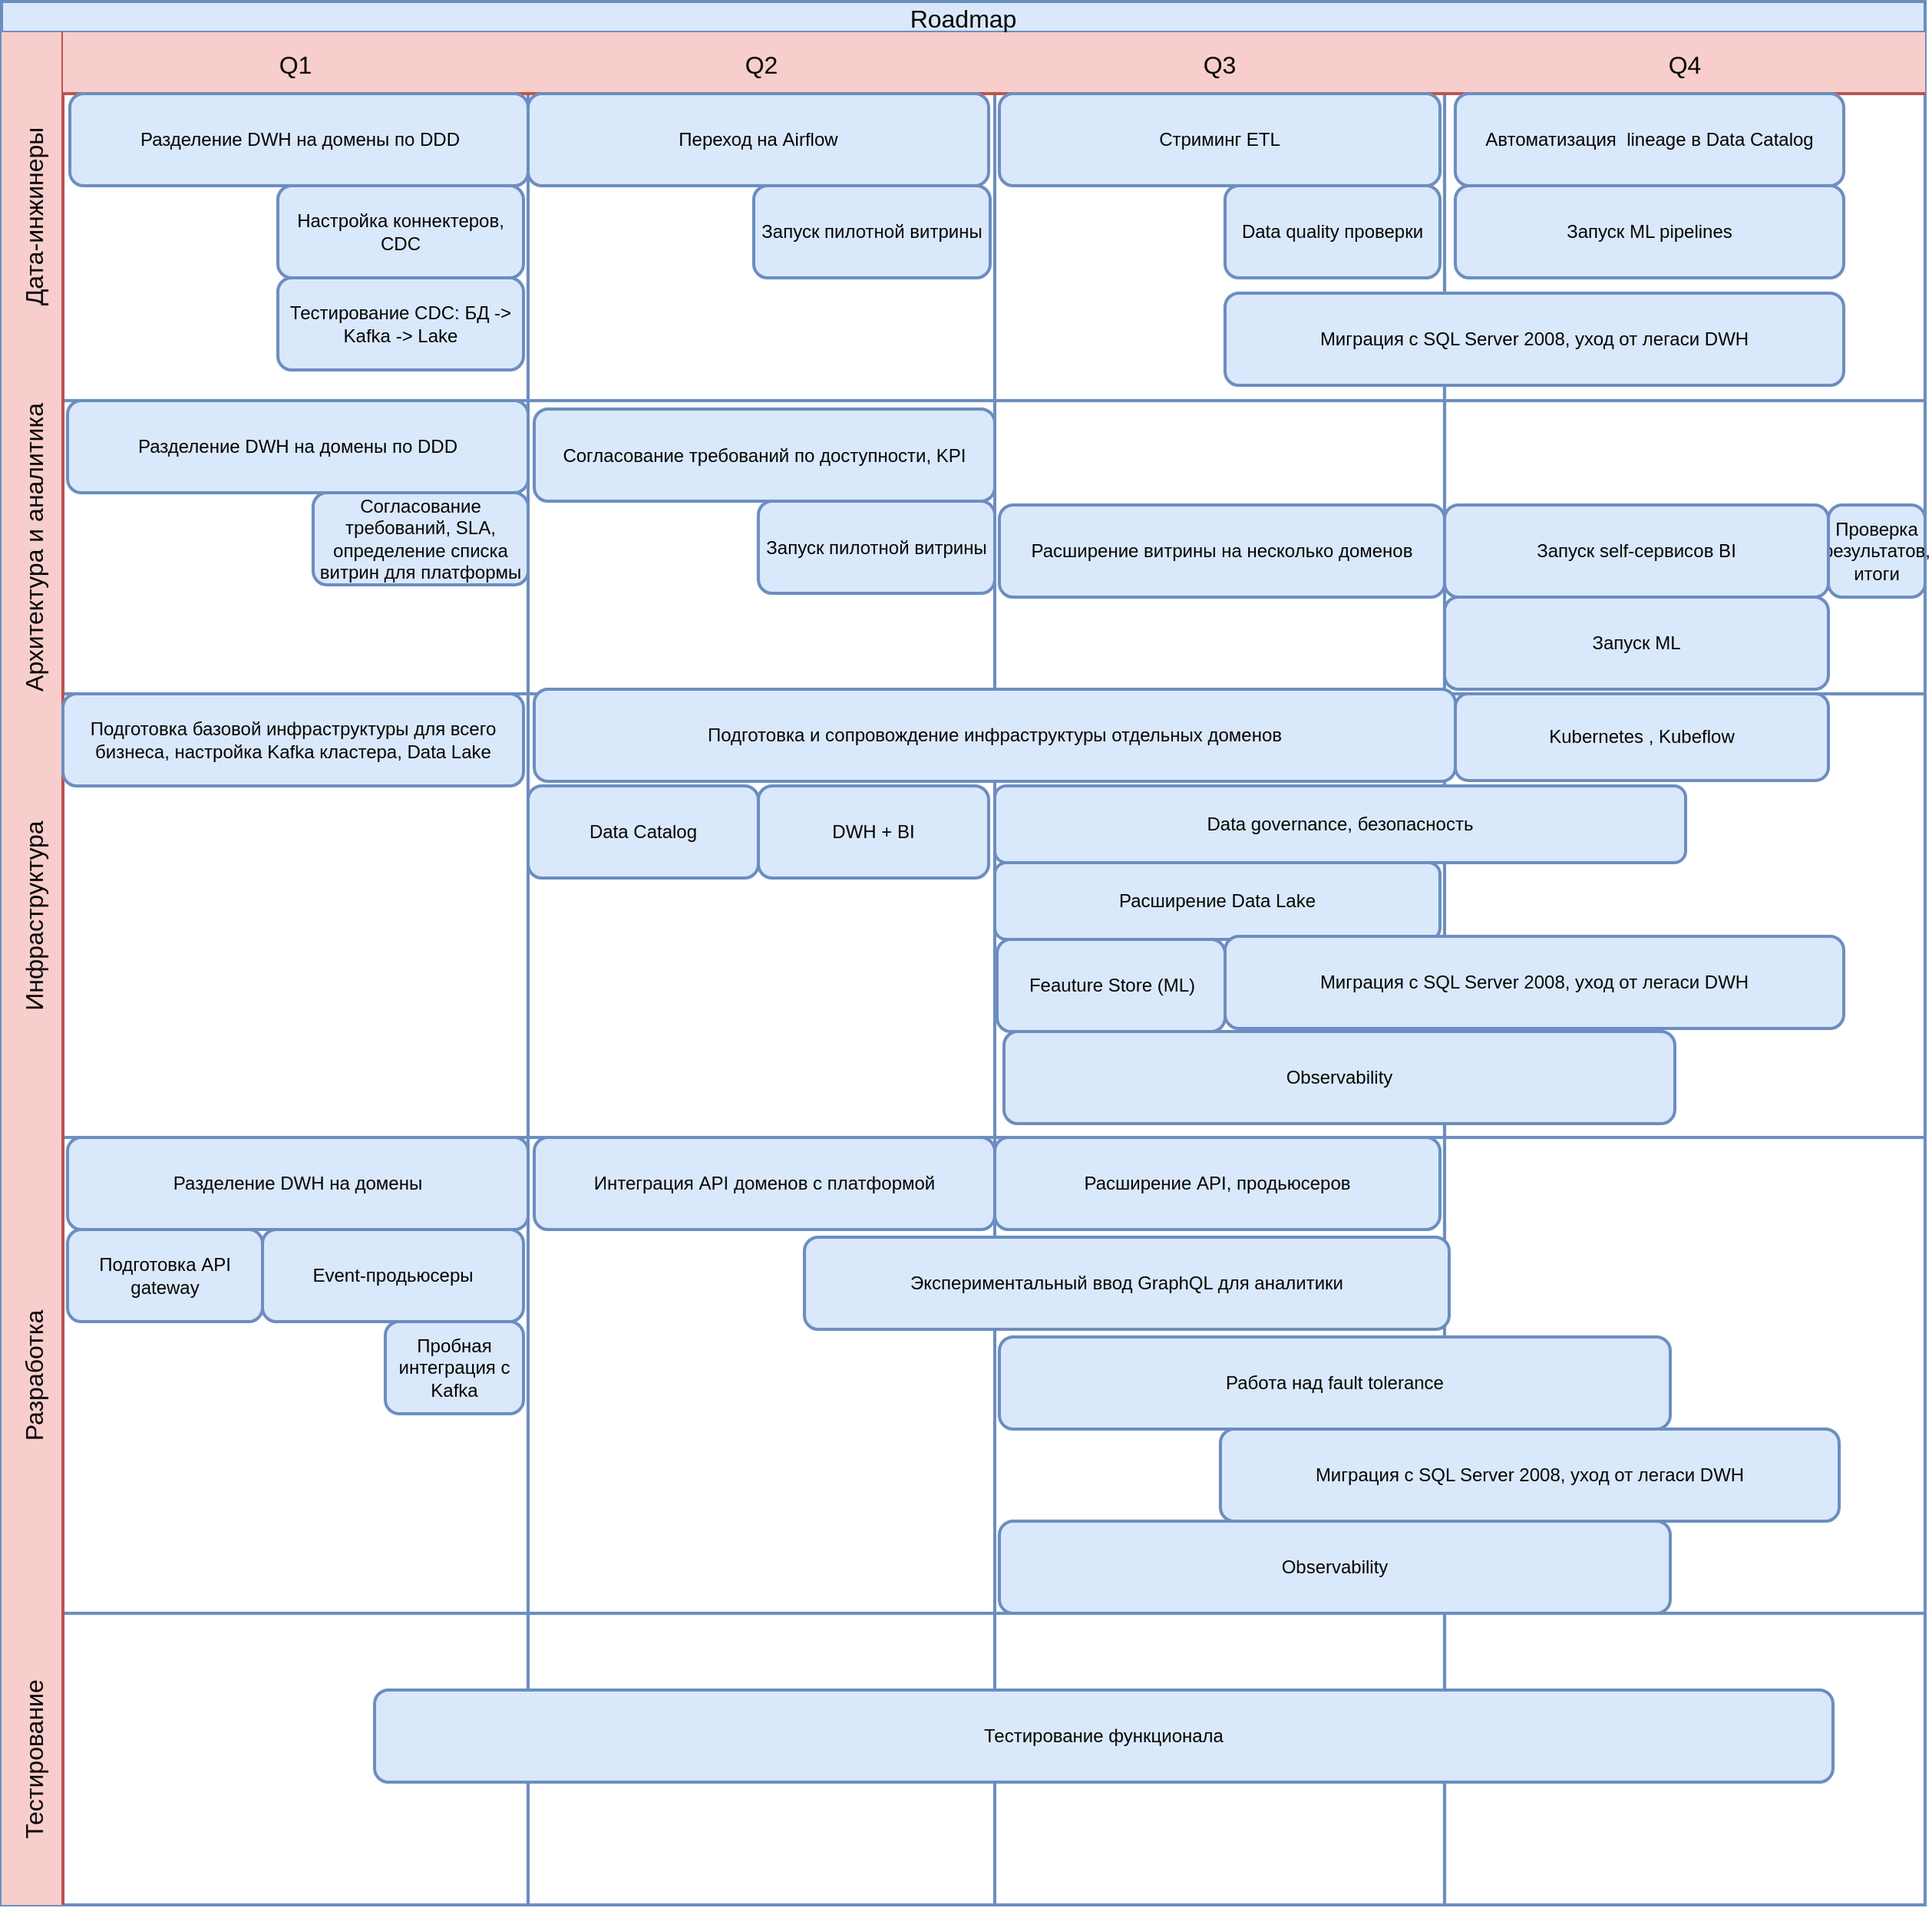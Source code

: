 <mxfile>
  <diagram name="Page-1" id="YRN0WnMYgHOlV0YsdTX_">
    <mxGraphModel dx="3495" dy="1430" grid="1" gridSize="10" guides="1" tooltips="1" connect="1" arrows="1" fold="1" page="1" pageScale="1" pageWidth="850" pageHeight="1100" math="0" shadow="0">
      <root>
        <mxCell id="0" />
        <mxCell id="1" parent="0" />
        <mxCell id="rOt4-90A1MVEIv9z5QQF-1" value="Roadmap" style="shape=table;childLayout=tableLayout;startSize=20;collapsible=0;recursiveResize=0;expand=0;fontSize=16;fillColor=#dae8fc;strokeColor=#6c8ebf;strokeWidth=2;" parent="1" vertex="1">
          <mxGeometry x="-240" y="60" width="1253" height="1240" as="geometry" />
        </mxCell>
        <mxCell id="rOt4-90A1MVEIv9z5QQF-2" value="Дата-инжинеры" style="shape=tableRow;horizontal=0;swimlaneHead=0;swimlaneBody=0;top=0;left=0;strokeColor=#b85450;bottom=0;right=0;dropTarget=0;fontStyle=0;fillColor=#f8cecc;points=[[0,0.5],[1,0.5]];portConstraint=eastwest;startSize=40;collapsible=0;recursiveResize=0;expand=0;fontSize=16;strokeWidth=2;" parent="rOt4-90A1MVEIv9z5QQF-1" vertex="1">
          <mxGeometry y="20" width="1253" height="240" as="geometry" />
        </mxCell>
        <mxCell id="rOt4-90A1MVEIv9z5QQF-3" value="Q1" style="swimlane;swimlaneHead=0;swimlaneBody=0;fontStyle=0;strokeColor=#b85450;connectable=0;fillColor=#f8cecc;startSize=40;collapsible=0;recursiveResize=0;expand=0;fontSize=16;strokeWidth=2;" parent="rOt4-90A1MVEIv9z5QQF-2" vertex="1">
          <mxGeometry x="40" width="303" height="240" as="geometry">
            <mxRectangle width="303" height="240" as="alternateBounds" />
          </mxGeometry>
        </mxCell>
        <mxCell id="rOt4-90A1MVEIv9z5QQF-4" value="Разделение DWH на домены по DDD" style="rounded=1;whiteSpace=wrap;html=1;fillColor=#dae8fc;strokeColor=#6c8ebf;strokeWidth=2;" parent="rOt4-90A1MVEIv9z5QQF-3" vertex="1">
          <mxGeometry x="4.5" y="40" width="298.5" height="60" as="geometry" />
        </mxCell>
        <mxCell id="20" value="Настройка коннектеров, CDC" style="rounded=1;whiteSpace=wrap;html=1;fillColor=#dae8fc;strokeColor=#6c8ebf;strokeWidth=2;" parent="rOt4-90A1MVEIv9z5QQF-3" vertex="1">
          <mxGeometry x="140" y="100" width="160" height="60" as="geometry" />
        </mxCell>
        <mxCell id="32" value="Тестирование CDC: БД -&amp;gt; Kafka -&amp;gt; Lake" style="rounded=1;whiteSpace=wrap;html=1;fillColor=#dae8fc;strokeColor=#6c8ebf;strokeWidth=2;" parent="rOt4-90A1MVEIv9z5QQF-3" vertex="1">
          <mxGeometry x="140" y="160" width="160" height="60" as="geometry" />
        </mxCell>
        <mxCell id="rOt4-90A1MVEIv9z5QQF-5" value="Q2" style="swimlane;swimlaneHead=0;swimlaneBody=0;fontStyle=0;strokeColor=#b85450;connectable=0;fillColor=#f8cecc;startSize=40;collapsible=0;recursiveResize=0;expand=0;fontSize=16;strokeWidth=2;" parent="rOt4-90A1MVEIv9z5QQF-2" vertex="1">
          <mxGeometry x="343" width="304" height="240" as="geometry">
            <mxRectangle width="304" height="240" as="alternateBounds" />
          </mxGeometry>
        </mxCell>
        <mxCell id="rOt4-90A1MVEIv9z5QQF-28" value="Переход на Airflow" style="rounded=1;whiteSpace=wrap;html=1;fillColor=#dae8fc;strokeColor=#6c8ebf;strokeWidth=2;" parent="rOt4-90A1MVEIv9z5QQF-5" vertex="1">
          <mxGeometry y="40" width="300" height="60" as="geometry" />
        </mxCell>
        <mxCell id="40" value="Запуск пилотной витрины" style="rounded=1;whiteSpace=wrap;html=1;fillColor=#dae8fc;strokeColor=#6c8ebf;strokeWidth=2;" parent="rOt4-90A1MVEIv9z5QQF-5" vertex="1">
          <mxGeometry x="147" y="100" width="154" height="60" as="geometry" />
        </mxCell>
        <mxCell id="rOt4-90A1MVEIv9z5QQF-7" value="Q3" style="swimlane;swimlaneHead=0;swimlaneBody=0;fontStyle=0;strokeColor=#b85450;connectable=0;fillColor=#f8cecc;startSize=40;collapsible=0;recursiveResize=0;expand=0;fontSize=16;strokeWidth=2;" parent="rOt4-90A1MVEIv9z5QQF-2" vertex="1">
          <mxGeometry x="647" width="293" height="240" as="geometry">
            <mxRectangle width="293" height="240" as="alternateBounds" />
          </mxGeometry>
        </mxCell>
        <mxCell id="53" value="Стриминг ETL" style="rounded=1;whiteSpace=wrap;html=1;fillColor=#dae8fc;strokeColor=#6c8ebf;strokeWidth=2;" parent="rOt4-90A1MVEIv9z5QQF-7" vertex="1">
          <mxGeometry x="3" y="40" width="287" height="60" as="geometry" />
        </mxCell>
        <mxCell id="54" value="Data quality проверки" style="rounded=1;whiteSpace=wrap;html=1;fillColor=#dae8fc;strokeColor=#6c8ebf;strokeWidth=2;" parent="rOt4-90A1MVEIv9z5QQF-7" vertex="1">
          <mxGeometry x="150" y="100" width="140" height="60" as="geometry" />
        </mxCell>
        <mxCell id="rOt4-90A1MVEIv9z5QQF-10" value="Q4" style="swimlane;swimlaneHead=0;swimlaneBody=0;fontStyle=0;strokeColor=#b85450;connectable=0;fillColor=#f8cecc;startSize=40;collapsible=0;recursiveResize=0;expand=0;fontSize=16;strokeWidth=2;" parent="rOt4-90A1MVEIv9z5QQF-2" vertex="1">
          <mxGeometry x="940" width="313" height="240" as="geometry">
            <mxRectangle width="313" height="240" as="alternateBounds" />
          </mxGeometry>
        </mxCell>
        <mxCell id="63" value="Автоматизация&amp;nbsp; lineage в Data Catalog" style="rounded=1;whiteSpace=wrap;html=1;fillColor=#dae8fc;strokeColor=#6c8ebf;strokeWidth=2;" parent="rOt4-90A1MVEIv9z5QQF-10" vertex="1">
          <mxGeometry x="7" y="40" width="253" height="60" as="geometry" />
        </mxCell>
        <mxCell id="64" value="Запуск ML pipelines" style="rounded=1;whiteSpace=wrap;html=1;fillColor=#dae8fc;strokeColor=#6c8ebf;strokeWidth=2;" parent="rOt4-90A1MVEIv9z5QQF-10" vertex="1">
          <mxGeometry x="7" y="100" width="253" height="60" as="geometry" />
        </mxCell>
        <mxCell id="rOt4-90A1MVEIv9z5QQF-32" value="Миграция с SQL Server 2008, уход от легаси DWH" style="rounded=1;whiteSpace=wrap;html=1;fillColor=#dae8fc;strokeColor=#6c8ebf;strokeWidth=2;" parent="rOt4-90A1MVEIv9z5QQF-10" vertex="1">
          <mxGeometry x="-143" y="170" width="403" height="60" as="geometry" />
        </mxCell>
        <mxCell id="2" value="Архитектура и аналитика" style="shape=tableRow;horizontal=0;swimlaneHead=0;swimlaneBody=0;top=0;left=0;strokeColor=#b85450;bottom=0;right=0;dropTarget=0;fontStyle=0;fillColor=#f8cecc;points=[[0,0.5],[1,0.5]];portConstraint=eastwest;startSize=40;collapsible=0;recursiveResize=0;expand=0;fontSize=16;strokeWidth=2;" parent="rOt4-90A1MVEIv9z5QQF-1" vertex="1">
          <mxGeometry y="260" width="1253" height="191" as="geometry" />
        </mxCell>
        <mxCell id="3" style="swimlane;swimlaneHead=0;swimlaneBody=0;fontStyle=0;connectable=0;strokeColor=#6c8ebf;fillColor=#dae8fc;startSize=0;collapsible=0;recursiveResize=0;expand=0;fontSize=16;strokeWidth=2;" parent="2" vertex="1">
          <mxGeometry x="40" width="303" height="191" as="geometry">
            <mxRectangle width="303" height="191" as="alternateBounds" />
          </mxGeometry>
        </mxCell>
        <mxCell id="12" value="Разделение DWH на домены по DDD" style="rounded=1;whiteSpace=wrap;html=1;fillColor=#dae8fc;strokeColor=#6c8ebf;strokeWidth=2;" parent="3" vertex="1">
          <mxGeometry x="3" width="300" height="60" as="geometry" />
        </mxCell>
        <mxCell id="30" value="Согласование требований, SLA, определение списка витрин для платформы" style="rounded=1;whiteSpace=wrap;html=1;fillColor=#dae8fc;strokeColor=#6c8ebf;strokeWidth=2;" parent="3" vertex="1">
          <mxGeometry x="163" y="60" width="140" height="60" as="geometry" />
        </mxCell>
        <mxCell id="4" style="swimlane;swimlaneHead=0;swimlaneBody=0;fontStyle=0;connectable=0;strokeColor=#6c8ebf;fillColor=#dae8fc;startSize=0;collapsible=0;recursiveResize=0;expand=0;fontSize=16;strokeWidth=2;" parent="2" vertex="1">
          <mxGeometry x="343" width="304" height="191" as="geometry">
            <mxRectangle width="304" height="191" as="alternateBounds" />
          </mxGeometry>
        </mxCell>
        <mxCell id="33" value="Согласование требований по доступности, KPI" style="rounded=1;whiteSpace=wrap;html=1;fillColor=#dae8fc;strokeColor=#6c8ebf;strokeWidth=2;" parent="4" vertex="1">
          <mxGeometry x="4" y="5.5" width="300" height="60" as="geometry" />
        </mxCell>
        <mxCell id="34" value="Запуск пилотной витрины" style="rounded=1;whiteSpace=wrap;html=1;fillColor=#dae8fc;strokeColor=#6c8ebf;strokeWidth=2;" parent="4" vertex="1">
          <mxGeometry x="150" y="65.5" width="154" height="60" as="geometry" />
        </mxCell>
        <mxCell id="5" style="swimlane;swimlaneHead=0;swimlaneBody=0;fontStyle=0;connectable=0;strokeColor=#6c8ebf;fillColor=#dae8fc;startSize=0;collapsible=0;recursiveResize=0;expand=0;fontSize=16;strokeWidth=2;" parent="2" vertex="1">
          <mxGeometry x="647" width="293" height="191" as="geometry">
            <mxRectangle width="293" height="191" as="alternateBounds" />
          </mxGeometry>
        </mxCell>
        <mxCell id="6" style="swimlane;swimlaneHead=0;swimlaneBody=0;fontStyle=0;connectable=0;strokeColor=#6c8ebf;fillColor=#dae8fc;startSize=0;collapsible=0;recursiveResize=0;expand=0;fontSize=16;strokeWidth=2;" parent="2" vertex="1">
          <mxGeometry x="940" width="313" height="191" as="geometry">
            <mxRectangle width="313" height="191" as="alternateBounds" />
          </mxGeometry>
        </mxCell>
        <mxCell id="24" value="Проверка результатов, итоги" style="rounded=1;whiteSpace=wrap;html=1;fillColor=#dae8fc;strokeColor=#6c8ebf;strokeWidth=2;" parent="6" vertex="1">
          <mxGeometry x="250" y="68" width="63" height="60" as="geometry" />
        </mxCell>
        <mxCell id="23" value="Расширение витрины на несколько доменов" style="rounded=1;whiteSpace=wrap;html=1;fillColor=#dae8fc;strokeColor=#6c8ebf;strokeWidth=2;" parent="6" vertex="1">
          <mxGeometry x="-290" y="68" width="290" height="60" as="geometry" />
        </mxCell>
        <mxCell id="59" value="Запуск self-сервисов BI" style="rounded=1;whiteSpace=wrap;html=1;fillColor=#dae8fc;strokeColor=#6c8ebf;strokeWidth=2;" parent="6" vertex="1">
          <mxGeometry y="68" width="250" height="60" as="geometry" />
        </mxCell>
        <mxCell id="60" value="Запуск ML" style="rounded=1;whiteSpace=wrap;html=1;fillColor=#dae8fc;strokeColor=#6c8ebf;strokeWidth=2;" parent="6" vertex="1">
          <mxGeometry y="128" width="250" height="60" as="geometry" />
        </mxCell>
        <mxCell id="rOt4-90A1MVEIv9z5QQF-11" value="Инфраструктура" style="shape=tableRow;horizontal=0;swimlaneHead=0;swimlaneBody=0;top=0;left=0;strokeColor=#b85450;bottom=0;right=0;dropTarget=0;fontStyle=0;fillColor=#f8cecc;points=[[0,0.5],[1,0.5]];portConstraint=eastwest;startSize=40;collapsible=0;recursiveResize=0;expand=0;fontSize=16;strokeWidth=2;" parent="rOt4-90A1MVEIv9z5QQF-1" vertex="1">
          <mxGeometry y="451" width="1253" height="289" as="geometry" />
        </mxCell>
        <mxCell id="rOt4-90A1MVEIv9z5QQF-12" value="" style="swimlane;swimlaneHead=0;swimlaneBody=0;fontStyle=0;connectable=0;strokeColor=#6c8ebf;fillColor=#dae8fc;startSize=0;collapsible=0;recursiveResize=0;expand=0;fontSize=16;strokeWidth=2;" parent="rOt4-90A1MVEIv9z5QQF-11" vertex="1">
          <mxGeometry x="40" width="303" height="289" as="geometry">
            <mxRectangle width="303" height="289" as="alternateBounds" />
          </mxGeometry>
        </mxCell>
        <mxCell id="13" value="Подготовка базовой инфраструктуры для всего бизнеса, настройка Kafka кластера, Data Lake" style="rounded=1;whiteSpace=wrap;html=1;fillColor=#dae8fc;strokeColor=#6c8ebf;strokeWidth=2;" parent="rOt4-90A1MVEIv9z5QQF-12" vertex="1">
          <mxGeometry width="300" height="60" as="geometry" />
        </mxCell>
        <mxCell id="rOt4-90A1MVEIv9z5QQF-15" value="" style="swimlane;swimlaneHead=0;swimlaneBody=0;fontStyle=0;connectable=0;strokeColor=#6c8ebf;fillColor=#dae8fc;startSize=0;collapsible=0;recursiveResize=0;expand=0;fontSize=16;strokeWidth=2;" parent="rOt4-90A1MVEIv9z5QQF-11" vertex="1">
          <mxGeometry x="343" width="304" height="289" as="geometry">
            <mxRectangle width="304" height="289" as="alternateBounds" />
          </mxGeometry>
        </mxCell>
        <mxCell id="27" value="Data Catalog" style="rounded=1;whiteSpace=wrap;html=1;fillColor=#dae8fc;strokeColor=#6c8ebf;strokeWidth=2;" parent="rOt4-90A1MVEIv9z5QQF-15" vertex="1">
          <mxGeometry y="60" width="150" height="60" as="geometry" />
        </mxCell>
        <mxCell id="35" value="DWH + BI" style="rounded=1;whiteSpace=wrap;html=1;fillColor=#dae8fc;strokeColor=#6c8ebf;strokeWidth=2;" parent="rOt4-90A1MVEIv9z5QQF-15" vertex="1">
          <mxGeometry x="150" y="60" width="150" height="60" as="geometry" />
        </mxCell>
        <mxCell id="rOt4-90A1MVEIv9z5QQF-16" value="" style="swimlane;swimlaneHead=0;swimlaneBody=0;fontStyle=0;connectable=0;strokeColor=#6c8ebf;fillColor=#dae8fc;startSize=0;collapsible=0;recursiveResize=0;expand=0;fontSize=16;strokeWidth=2;" parent="rOt4-90A1MVEIv9z5QQF-11" vertex="1">
          <mxGeometry x="647" width="293" height="289" as="geometry">
            <mxRectangle width="293" height="289" as="alternateBounds" />
          </mxGeometry>
        </mxCell>
        <mxCell id="16" value="Подготовка и сопровождение инфраструктуры отдельных доменов" style="rounded=1;whiteSpace=wrap;html=1;fillColor=#dae8fc;strokeColor=#6c8ebf;strokeWidth=2;" parent="rOt4-90A1MVEIv9z5QQF-16" vertex="1">
          <mxGeometry x="-300" y="-3" width="600" height="60" as="geometry" />
        </mxCell>
        <mxCell id="49" value="Data governance, безопасность" style="rounded=1;whiteSpace=wrap;html=1;fillColor=#dae8fc;strokeColor=#6c8ebf;strokeWidth=2;" parent="rOt4-90A1MVEIv9z5QQF-16" vertex="1">
          <mxGeometry y="60" width="450" height="50" as="geometry" />
        </mxCell>
        <mxCell id="50" value="Расширение Data Lake" style="rounded=1;whiteSpace=wrap;html=1;fillColor=#dae8fc;strokeColor=#6c8ebf;strokeWidth=2;" parent="rOt4-90A1MVEIv9z5QQF-16" vertex="1">
          <mxGeometry y="110" width="290" height="50" as="geometry" />
        </mxCell>
        <mxCell id="52" value="Feauture Store (ML)" style="rounded=1;whiteSpace=wrap;html=1;fillColor=#dae8fc;strokeColor=#6c8ebf;strokeWidth=2;" parent="rOt4-90A1MVEIv9z5QQF-16" vertex="1">
          <mxGeometry x="1.5" y="160" width="148.5" height="60" as="geometry" />
        </mxCell>
        <mxCell id="62" value="Observability" style="rounded=1;whiteSpace=wrap;html=1;fillColor=#dae8fc;strokeColor=#6c8ebf;strokeWidth=2;" parent="rOt4-90A1MVEIv9z5QQF-16" vertex="1">
          <mxGeometry x="6" y="220" width="437" height="60" as="geometry" />
        </mxCell>
        <mxCell id="rOt4-90A1MVEIv9z5QQF-17" style="swimlane;swimlaneHead=0;swimlaneBody=0;fontStyle=0;connectable=0;strokeColor=#6c8ebf;fillColor=#dae8fc;startSize=0;collapsible=0;recursiveResize=0;expand=0;fontSize=16;strokeWidth=2;" parent="rOt4-90A1MVEIv9z5QQF-11" vertex="1">
          <mxGeometry x="940" width="313" height="289" as="geometry">
            <mxRectangle width="313" height="289" as="alternateBounds" />
          </mxGeometry>
        </mxCell>
        <mxCell id="29" value="Kubernetes , Kubeflow" style="rounded=1;whiteSpace=wrap;html=1;fillColor=#dae8fc;strokeColor=#6c8ebf;strokeWidth=2;" parent="rOt4-90A1MVEIv9z5QQF-17" vertex="1">
          <mxGeometry x="7" width="243" height="56.5" as="geometry" />
        </mxCell>
        <mxCell id="57" value="&lt;span style=&quot;color: rgb(0, 0, 0);&quot;&gt;Миграция с SQL Server 2008, уход от легаси DWH&lt;/span&gt;" style="rounded=1;whiteSpace=wrap;html=1;fillColor=#dae8fc;strokeColor=#6c8ebf;strokeWidth=2;" parent="rOt4-90A1MVEIv9z5QQF-17" vertex="1">
          <mxGeometry x="-143" y="158" width="403" height="60" as="geometry" />
        </mxCell>
        <mxCell id="rOt4-90A1MVEIv9z5QQF-19" value="Разработка" style="shape=tableRow;horizontal=0;swimlaneHead=0;swimlaneBody=0;top=0;left=0;strokeColor=#b85450;bottom=0;right=0;dropTarget=0;fontStyle=0;fillColor=#f8cecc;points=[[0,0.5],[1,0.5]];portConstraint=eastwest;startSize=40;collapsible=0;recursiveResize=0;expand=0;fontSize=16;rounded=0;strokeWidth=2;" parent="rOt4-90A1MVEIv9z5QQF-1" vertex="1">
          <mxGeometry y="740" width="1253" height="310" as="geometry" />
        </mxCell>
        <mxCell id="rOt4-90A1MVEIv9z5QQF-20" style="swimlane;swimlaneHead=0;swimlaneBody=0;fontStyle=0;connectable=0;strokeColor=#6c8ebf;fillColor=#dae8fc;startSize=0;collapsible=0;recursiveResize=0;expand=0;fontSize=16;strokeWidth=2;" parent="rOt4-90A1MVEIv9z5QQF-19" vertex="1">
          <mxGeometry x="40" width="303" height="310" as="geometry">
            <mxRectangle width="303" height="310" as="alternateBounds" />
          </mxGeometry>
        </mxCell>
        <mxCell id="rOt4-90A1MVEIv9z5QQF-24" value="Разделение DWH на домены" style="rounded=1;whiteSpace=wrap;html=1;fillColor=#dae8fc;strokeColor=#6c8ebf;strokeWidth=2;" parent="rOt4-90A1MVEIv9z5QQF-20" vertex="1">
          <mxGeometry x="3" width="300" height="60" as="geometry" />
        </mxCell>
        <mxCell id="25" value="Подготовка API gateway" style="rounded=1;whiteSpace=wrap;html=1;fillColor=#dae8fc;strokeColor=#6c8ebf;strokeWidth=2;" parent="rOt4-90A1MVEIv9z5QQF-20" vertex="1">
          <mxGeometry x="3" y="60" width="127" height="60" as="geometry" />
        </mxCell>
        <mxCell id="26" value="Event-продьюсеры" style="rounded=1;whiteSpace=wrap;html=1;fillColor=#dae8fc;strokeColor=#6c8ebf;strokeWidth=2;" parent="rOt4-90A1MVEIv9z5QQF-20" vertex="1">
          <mxGeometry x="130" y="60" width="170" height="60" as="geometry" />
        </mxCell>
        <mxCell id="31" value="Пробная интеграция с Kafka" style="rounded=1;whiteSpace=wrap;html=1;fillColor=#dae8fc;strokeColor=#6c8ebf;strokeWidth=2;" parent="rOt4-90A1MVEIv9z5QQF-20" vertex="1">
          <mxGeometry x="210" y="120" width="90" height="60" as="geometry" />
        </mxCell>
        <mxCell id="rOt4-90A1MVEIv9z5QQF-21" style="swimlane;swimlaneHead=0;swimlaneBody=0;fontStyle=0;connectable=0;strokeColor=#6c8ebf;fillColor=#dae8fc;startSize=0;collapsible=0;recursiveResize=0;expand=0;fontSize=16;strokeWidth=2;" parent="rOt4-90A1MVEIv9z5QQF-19" vertex="1">
          <mxGeometry x="343" width="304" height="310" as="geometry">
            <mxRectangle width="304" height="310" as="alternateBounds" />
          </mxGeometry>
        </mxCell>
        <mxCell id="15" value="Интеграция API доменов с платформой" style="rounded=1;whiteSpace=wrap;html=1;fillColor=#dae8fc;strokeColor=#6c8ebf;strokeWidth=2;" parent="rOt4-90A1MVEIv9z5QQF-21" vertex="1">
          <mxGeometry x="4" width="300" height="60" as="geometry" />
        </mxCell>
        <mxCell id="37" value="Экспериментальный ввод GraphQL для аналитики" style="rounded=1;whiteSpace=wrap;html=1;fillColor=#dae8fc;strokeColor=#6c8ebf;strokeWidth=2;" parent="rOt4-90A1MVEIv9z5QQF-21" vertex="1">
          <mxGeometry x="180" y="65" width="420" height="60" as="geometry" />
        </mxCell>
        <mxCell id="rOt4-90A1MVEIv9z5QQF-22" style="swimlane;swimlaneHead=0;swimlaneBody=0;fontStyle=0;connectable=0;strokeColor=#6c8ebf;fillColor=#dae8fc;startSize=0;collapsible=0;recursiveResize=0;expand=0;fontSize=16;strokeWidth=2;" parent="rOt4-90A1MVEIv9z5QQF-19" vertex="1">
          <mxGeometry x="647" width="293" height="310" as="geometry">
            <mxRectangle width="293" height="310" as="alternateBounds" />
          </mxGeometry>
        </mxCell>
        <mxCell id="47" value="Расширение API, продьюсеров" style="rounded=1;whiteSpace=wrap;html=1;fillColor=#dae8fc;strokeColor=#6c8ebf;strokeWidth=2;" parent="rOt4-90A1MVEIv9z5QQF-22" vertex="1">
          <mxGeometry width="290" height="60" as="geometry" />
        </mxCell>
        <mxCell id="48" value="Работа над fault tolerance" style="rounded=1;whiteSpace=wrap;html=1;fillColor=#dae8fc;strokeColor=#6c8ebf;strokeWidth=2;" parent="rOt4-90A1MVEIv9z5QQF-22" vertex="1">
          <mxGeometry x="3" y="130" width="437" height="60" as="geometry" />
        </mxCell>
        <mxCell id="58" value="&lt;span style=&quot;color: rgb(0, 0, 0);&quot;&gt;Миграция с SQL Server 2008, уход от легаси DWH&lt;/span&gt;" style="rounded=1;whiteSpace=wrap;html=1;fillColor=#dae8fc;strokeColor=#6c8ebf;strokeWidth=2;" parent="rOt4-90A1MVEIv9z5QQF-22" vertex="1">
          <mxGeometry x="147" y="190" width="403" height="60" as="geometry" />
        </mxCell>
        <mxCell id="36" value="Observability" style="rounded=1;whiteSpace=wrap;html=1;fillColor=#dae8fc;strokeColor=#6c8ebf;strokeWidth=2;" parent="rOt4-90A1MVEIv9z5QQF-22" vertex="1">
          <mxGeometry x="3" y="250" width="437" height="60" as="geometry" />
        </mxCell>
        <mxCell id="rOt4-90A1MVEIv9z5QQF-23" style="swimlane;swimlaneHead=0;swimlaneBody=0;fontStyle=0;connectable=0;strokeColor=#6c8ebf;fillColor=#dae8fc;startSize=0;collapsible=0;recursiveResize=0;expand=0;fontSize=16;strokeWidth=2;" parent="rOt4-90A1MVEIv9z5QQF-19" vertex="1">
          <mxGeometry x="940" width="313" height="310" as="geometry">
            <mxRectangle width="313" height="310" as="alternateBounds" />
          </mxGeometry>
        </mxCell>
        <mxCell id="41" value="Тестирование" style="shape=tableRow;horizontal=0;swimlaneHead=0;swimlaneBody=0;top=0;left=0;strokeColor=#b85450;bottom=0;right=0;dropTarget=0;fontStyle=0;fillColor=#f8cecc;points=[[0,0.5],[1,0.5]];portConstraint=eastwest;startSize=40;collapsible=0;recursiveResize=0;expand=0;fontSize=16;strokeWidth=2;" parent="rOt4-90A1MVEIv9z5QQF-1" vertex="1">
          <mxGeometry y="1050" width="1253" height="190" as="geometry" />
        </mxCell>
        <mxCell id="42" style="swimlane;swimlaneHead=0;swimlaneBody=0;fontStyle=0;connectable=0;strokeColor=#6c8ebf;fillColor=#dae8fc;startSize=0;collapsible=0;recursiveResize=0;expand=0;fontSize=16;strokeWidth=2;" parent="41" vertex="1">
          <mxGeometry x="40" width="303" height="190" as="geometry">
            <mxRectangle width="303" height="190" as="alternateBounds" />
          </mxGeometry>
        </mxCell>
        <mxCell id="43" style="swimlane;swimlaneHead=0;swimlaneBody=0;fontStyle=0;connectable=0;strokeColor=#6c8ebf;fillColor=#dae8fc;startSize=0;collapsible=0;recursiveResize=0;expand=0;fontSize=16;strokeWidth=2;" parent="41" vertex="1">
          <mxGeometry x="343" width="304" height="190" as="geometry">
            <mxRectangle width="304" height="190" as="alternateBounds" />
          </mxGeometry>
        </mxCell>
        <mxCell id="46" value="Тестирование функционала" style="rounded=1;whiteSpace=wrap;html=1;fillColor=#dae8fc;strokeColor=#6c8ebf;strokeWidth=2;" parent="43" vertex="1">
          <mxGeometry x="-100" y="50" width="950" height="60" as="geometry" />
        </mxCell>
        <mxCell id="44" style="swimlane;swimlaneHead=0;swimlaneBody=0;fontStyle=0;connectable=0;strokeColor=#6c8ebf;fillColor=#dae8fc;startSize=0;collapsible=0;recursiveResize=0;expand=0;fontSize=16;strokeWidth=2;" parent="41" vertex="1">
          <mxGeometry x="647" width="293" height="190" as="geometry">
            <mxRectangle width="293" height="190" as="alternateBounds" />
          </mxGeometry>
        </mxCell>
        <mxCell id="45" style="swimlane;swimlaneHead=0;swimlaneBody=0;fontStyle=0;connectable=0;strokeColor=#6c8ebf;fillColor=#dae8fc;startSize=0;collapsible=0;recursiveResize=0;expand=0;fontSize=16;strokeWidth=2;" parent="41" vertex="1">
          <mxGeometry x="940" width="313" height="190" as="geometry">
            <mxRectangle width="313" height="190" as="alternateBounds" />
          </mxGeometry>
        </mxCell>
      </root>
    </mxGraphModel>
  </diagram>
</mxfile>

